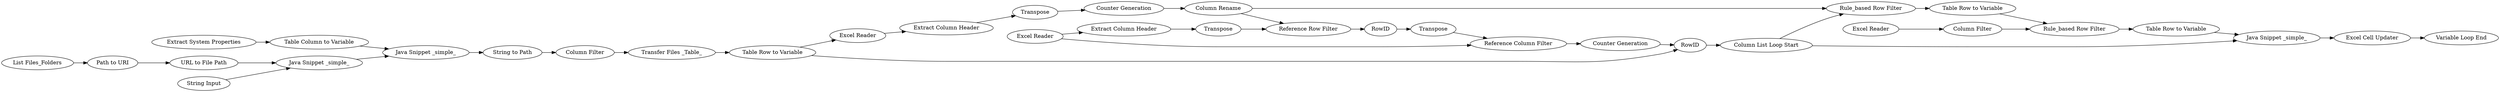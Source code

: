 digraph {
	5 -> 8
	41 -> 42
	26 -> 47
	23 -> 41
	33 -> 6
	42 -> 43
	39 -> 40
	15 -> 13
	27 -> 28
	23 -> 44
	26 -> 33
	30 -> 31
	31 -> 33
	14 -> 15
	40 -> 43
	40 -> 47
	25 -> 26
	37 -> 38
	28 -> 30
	8 -> 11
	45 -> 44
	6 -> 35
	9 -> 11
	3 -> 5
	13 -> 16
	19 -> 22
	47 -> 48
	44 -> 24
	24 -> 25
	22 -> 34
	36 -> 37
	34 -> 25
	38 -> 39
	16 -> 19
	34 -> 36
	46 -> 45
	48 -> 30
	11 -> 13
	43 -> 46
	27 [label="Excel Reader"]
	9 [label="String Input"]
	45 [label=Transpose]
	26 [label="Column List Loop Start"]
	8 [label="URL to File Path"]
	3 [label="List Files_Folders"]
	19 [label="Column Filter"]
	24 [label="Counter Generation"]
	41 [label="Extract Column Header"]
	31 [label="Table Row to Variable"]
	6 [label="Excel Cell Updater"]
	15 [label="Table Column to Variable"]
	25 [label=RowID]
	16 [label="String to Path"]
	48 [label="Table Row to Variable"]
	42 [label=Transpose]
	22 [label="Transfer Files _Table_"]
	28 [label="Column Filter"]
	11 [label="Java Snippet _simple_"]
	23 [label="Excel Reader"]
	47 [label="Rule_based Row Filter"]
	14 [label="Extract System Properties"]
	38 [label=Transpose]
	5 [label="Path to URI"]
	13 [label="Java Snippet _simple_"]
	35 [label="Variable Loop End"]
	44 [label="Reference Column Filter"]
	34 [label="Table Row to Variable"]
	43 [label="Reference Row Filter"]
	36 [label="Excel Reader"]
	46 [label=RowID]
	40 [label="Column Rename"]
	39 [label="Counter Generation"]
	33 [label="Java Snippet _simple_"]
	30 [label="Rule_based Row Filter"]
	37 [label="Extract Column Header"]
	rankdir=LR
}
